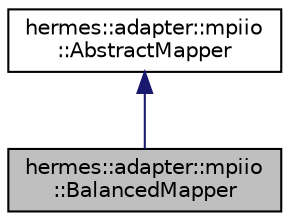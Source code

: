 digraph "hermes::adapter::mpiio::BalancedMapper"
{
 // LATEX_PDF_SIZE
  edge [fontname="Helvetica",fontsize="10",labelfontname="Helvetica",labelfontsize="10"];
  node [fontname="Helvetica",fontsize="10",shape=record];
  Node1 [label="hermes::adapter::mpiio\l::BalancedMapper",height=0.2,width=0.4,color="black", fillcolor="grey75", style="filled", fontcolor="black",tooltip=" "];
  Node2 -> Node1 [dir="back",color="midnightblue",fontsize="10",style="solid",fontname="Helvetica"];
  Node2 [label="hermes::adapter::mpiio\l::AbstractMapper",height=0.2,width=0.4,color="black", fillcolor="white", style="filled",URL="$classhermes_1_1adapter_1_1mpiio_1_1_abstract_mapper.html",tooltip=" "];
}
